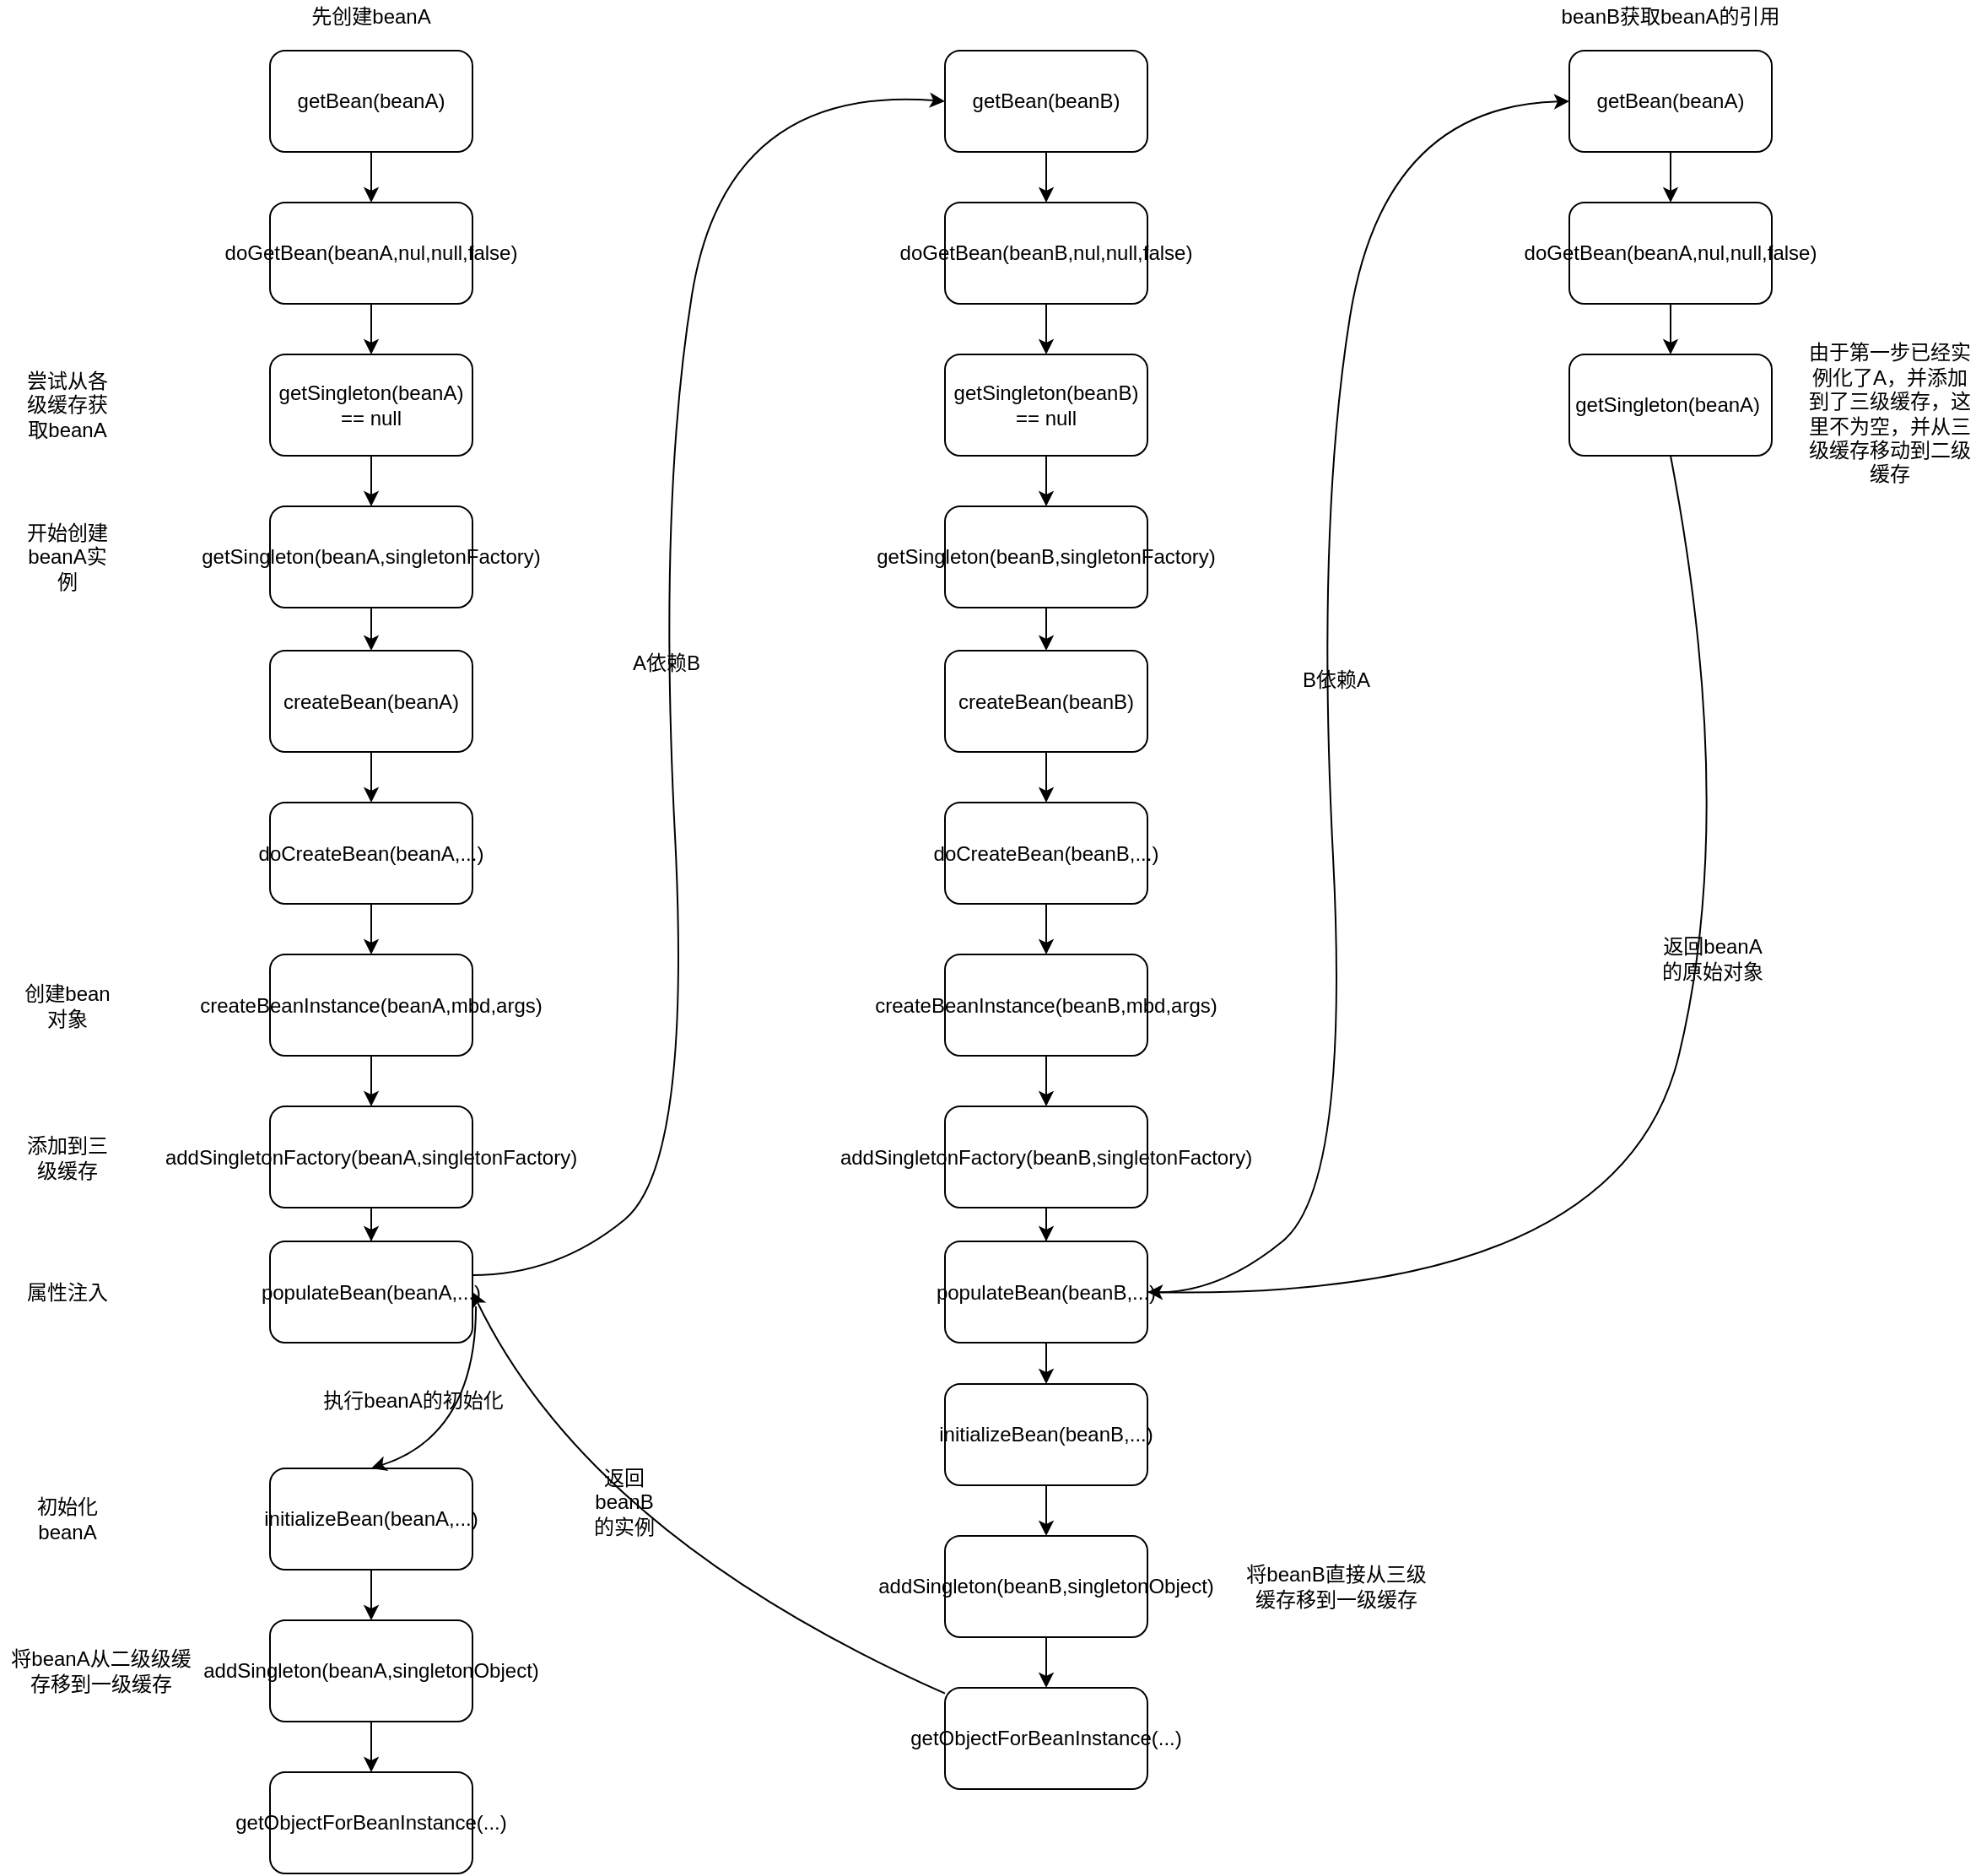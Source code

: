 <mxfile>
    <diagram id="y1xc4jf51siMb-PRMh2c" name="第 1 页">
        <mxGraphModel dx="1118" dy="790" grid="1" gridSize="10" guides="1" tooltips="1" connect="1" arrows="1" fold="1" page="1" pageScale="1" pageWidth="827" pageHeight="1169" math="0" shadow="0">
            <root>
                <mxCell id="0"/>
                <mxCell id="1" parent="0"/>
                <mxCell id="32" style="edgeStyle=orthogonalEdgeStyle;rounded=0;orthogonalLoop=1;jettySize=auto;html=1;" edge="1" parent="1" source="3" target="5">
                    <mxGeometry relative="1" as="geometry"/>
                </mxCell>
                <mxCell id="3" value="getBean(beanA)" style="rounded=1;whiteSpace=wrap;html=1;" vertex="1" parent="1">
                    <mxGeometry x="160" y="80" width="120" height="60" as="geometry"/>
                </mxCell>
                <mxCell id="4" value="先创建beanA" style="text;html=1;strokeColor=none;fillColor=none;align=center;verticalAlign=middle;whiteSpace=wrap;rounded=0;" vertex="1" parent="1">
                    <mxGeometry x="180" y="50" width="80" height="20" as="geometry"/>
                </mxCell>
                <mxCell id="33" style="edgeStyle=orthogonalEdgeStyle;rounded=0;orthogonalLoop=1;jettySize=auto;html=1;" edge="1" parent="1" source="5" target="6">
                    <mxGeometry relative="1" as="geometry"/>
                </mxCell>
                <mxCell id="5" value="doGetBean(beanA,nul,null,false)" style="rounded=1;whiteSpace=wrap;html=1;" vertex="1" parent="1">
                    <mxGeometry x="160" y="170" width="120" height="60" as="geometry"/>
                </mxCell>
                <mxCell id="34" style="edgeStyle=orthogonalEdgeStyle;rounded=0;orthogonalLoop=1;jettySize=auto;html=1;" edge="1" parent="1" source="6" target="9">
                    <mxGeometry relative="1" as="geometry"/>
                </mxCell>
                <mxCell id="6" value="getSingleton(beanA) == null" style="rounded=1;whiteSpace=wrap;html=1;" vertex="1" parent="1">
                    <mxGeometry x="160" y="260" width="120" height="60" as="geometry"/>
                </mxCell>
                <mxCell id="35" style="edgeStyle=orthogonalEdgeStyle;rounded=0;orthogonalLoop=1;jettySize=auto;html=1;" edge="1" parent="1" source="8" target="14">
                    <mxGeometry relative="1" as="geometry"/>
                </mxCell>
                <mxCell id="8" value="createBean(beanA)" style="rounded=1;whiteSpace=wrap;html=1;" vertex="1" parent="1">
                    <mxGeometry x="160" y="435.5" width="120" height="60" as="geometry"/>
                </mxCell>
                <mxCell id="40" style="edgeStyle=orthogonalEdgeStyle;rounded=0;orthogonalLoop=1;jettySize=auto;html=1;" edge="1" parent="1" source="9" target="8">
                    <mxGeometry relative="1" as="geometry"/>
                </mxCell>
                <mxCell id="9" value="getSingleton(beanA,singletonFactory)" style="rounded=1;whiteSpace=wrap;html=1;" vertex="1" parent="1">
                    <mxGeometry x="160" y="350" width="120" height="60" as="geometry"/>
                </mxCell>
                <mxCell id="11" value="populateBean(beanA,...)" style="rounded=1;whiteSpace=wrap;html=1;" vertex="1" parent="1">
                    <mxGeometry x="160" y="785.5" width="120" height="60" as="geometry"/>
                </mxCell>
                <mxCell id="39" style="edgeStyle=orthogonalEdgeStyle;rounded=0;orthogonalLoop=1;jettySize=auto;html=1;" edge="1" parent="1" source="12" target="11">
                    <mxGeometry relative="1" as="geometry"/>
                </mxCell>
                <mxCell id="12" value="addSingletonFactory(beanA,singletonFactory)" style="rounded=1;whiteSpace=wrap;html=1;" vertex="1" parent="1">
                    <mxGeometry x="160" y="705.5" width="120" height="60" as="geometry"/>
                </mxCell>
                <mxCell id="37" style="edgeStyle=orthogonalEdgeStyle;rounded=0;orthogonalLoop=1;jettySize=auto;html=1;" edge="1" parent="1" source="13" target="12">
                    <mxGeometry relative="1" as="geometry"/>
                </mxCell>
                <mxCell id="13" value="createBeanInstance(beanA,mbd,args)" style="rounded=1;whiteSpace=wrap;html=1;" vertex="1" parent="1">
                    <mxGeometry x="160" y="615.5" width="120" height="60" as="geometry"/>
                </mxCell>
                <mxCell id="36" style="edgeStyle=orthogonalEdgeStyle;rounded=0;orthogonalLoop=1;jettySize=auto;html=1;" edge="1" parent="1" source="14" target="13">
                    <mxGeometry relative="1" as="geometry"/>
                </mxCell>
                <mxCell id="14" value="doCreateBean(beanA,...)" style="rounded=1;whiteSpace=wrap;html=1;" vertex="1" parent="1">
                    <mxGeometry x="160" y="525.5" width="120" height="60" as="geometry"/>
                </mxCell>
                <mxCell id="15" value="尝试从各级缓存获取beanA" style="text;html=1;strokeColor=none;fillColor=none;align=center;verticalAlign=middle;whiteSpace=wrap;rounded=0;" vertex="1" parent="1">
                    <mxGeometry x="10" y="270" width="60" height="40" as="geometry"/>
                </mxCell>
                <mxCell id="16" value="开始创建beanA实例" style="text;html=1;strokeColor=none;fillColor=none;align=center;verticalAlign=middle;whiteSpace=wrap;rounded=0;" vertex="1" parent="1">
                    <mxGeometry x="10" y="360" width="60" height="40" as="geometry"/>
                </mxCell>
                <mxCell id="18" value="创建bean对象" style="text;html=1;strokeColor=none;fillColor=none;align=center;verticalAlign=middle;whiteSpace=wrap;rounded=0;" vertex="1" parent="1">
                    <mxGeometry x="10" y="625.5" width="60" height="40" as="geometry"/>
                </mxCell>
                <mxCell id="19" value="添加到三级缓存" style="text;html=1;strokeColor=none;fillColor=none;align=center;verticalAlign=middle;whiteSpace=wrap;rounded=0;" vertex="1" parent="1">
                    <mxGeometry x="10" y="715.5" width="60" height="40" as="geometry"/>
                </mxCell>
                <mxCell id="20" value="属性注入" style="text;html=1;strokeColor=none;fillColor=none;align=center;verticalAlign=middle;whiteSpace=wrap;rounded=0;" vertex="1" parent="1">
                    <mxGeometry x="10" y="795.5" width="60" height="40" as="geometry"/>
                </mxCell>
                <mxCell id="41" style="edgeStyle=orthogonalEdgeStyle;rounded=0;orthogonalLoop=1;jettySize=auto;html=1;entryX=0.5;entryY=0;entryDx=0;entryDy=0;" edge="1" parent="1" source="21" target="22">
                    <mxGeometry relative="1" as="geometry"/>
                </mxCell>
                <mxCell id="21" value="getBean(beanB)" style="rounded=1;whiteSpace=wrap;html=1;" vertex="1" parent="1">
                    <mxGeometry x="560" y="80" width="120" height="60" as="geometry"/>
                </mxCell>
                <mxCell id="42" style="edgeStyle=orthogonalEdgeStyle;rounded=0;orthogonalLoop=1;jettySize=auto;html=1;" edge="1" parent="1" source="22" target="23">
                    <mxGeometry relative="1" as="geometry"/>
                </mxCell>
                <mxCell id="22" value="doGetBean(beanB,nul,null,false)" style="rounded=1;whiteSpace=wrap;html=1;" vertex="1" parent="1">
                    <mxGeometry x="560" y="170" width="120" height="60" as="geometry"/>
                </mxCell>
                <mxCell id="43" style="edgeStyle=orthogonalEdgeStyle;rounded=0;orthogonalLoop=1;jettySize=auto;html=1;" edge="1" parent="1" source="23" target="25">
                    <mxGeometry relative="1" as="geometry"/>
                </mxCell>
                <mxCell id="23" value="getSingleton(beanB) == null" style="rounded=1;whiteSpace=wrap;html=1;" vertex="1" parent="1">
                    <mxGeometry x="560" y="260" width="120" height="60" as="geometry"/>
                </mxCell>
                <mxCell id="45" style="edgeStyle=orthogonalEdgeStyle;rounded=0;orthogonalLoop=1;jettySize=auto;html=1;" edge="1" parent="1" source="24" target="29">
                    <mxGeometry relative="1" as="geometry"/>
                </mxCell>
                <mxCell id="24" value="createBean(beanB)" style="rounded=1;whiteSpace=wrap;html=1;" vertex="1" parent="1">
                    <mxGeometry x="560" y="435.5" width="120" height="60" as="geometry"/>
                </mxCell>
                <mxCell id="44" style="edgeStyle=orthogonalEdgeStyle;rounded=0;orthogonalLoop=1;jettySize=auto;html=1;" edge="1" parent="1" source="25" target="24">
                    <mxGeometry relative="1" as="geometry"/>
                </mxCell>
                <mxCell id="25" value="getSingleton(beanB,singletonFactory)" style="rounded=1;whiteSpace=wrap;html=1;" vertex="1" parent="1">
                    <mxGeometry x="560" y="350" width="120" height="60" as="geometry"/>
                </mxCell>
                <mxCell id="64" style="edgeStyle=orthogonalEdgeStyle;rounded=0;orthogonalLoop=1;jettySize=auto;html=1;" edge="1" parent="1" source="26" target="56">
                    <mxGeometry relative="1" as="geometry"/>
                </mxCell>
                <mxCell id="26" value="populateBean(beanB,...)" style="rounded=1;whiteSpace=wrap;html=1;" vertex="1" parent="1">
                    <mxGeometry x="560" y="785.5" width="120" height="60" as="geometry"/>
                </mxCell>
                <mxCell id="48" style="edgeStyle=orthogonalEdgeStyle;rounded=0;orthogonalLoop=1;jettySize=auto;html=1;" edge="1" parent="1" source="27" target="26">
                    <mxGeometry relative="1" as="geometry"/>
                </mxCell>
                <mxCell id="27" value="addSingletonFactory(beanB,singletonFactory)" style="rounded=1;whiteSpace=wrap;html=1;" vertex="1" parent="1">
                    <mxGeometry x="560" y="705.5" width="120" height="60" as="geometry"/>
                </mxCell>
                <mxCell id="47" style="edgeStyle=orthogonalEdgeStyle;rounded=0;orthogonalLoop=1;jettySize=auto;html=1;" edge="1" parent="1" source="28" target="27">
                    <mxGeometry relative="1" as="geometry"/>
                </mxCell>
                <mxCell id="28" value="createBeanInstance(beanB,mbd,args)" style="rounded=1;whiteSpace=wrap;html=1;" vertex="1" parent="1">
                    <mxGeometry x="560" y="615.5" width="120" height="60" as="geometry"/>
                </mxCell>
                <mxCell id="46" style="edgeStyle=orthogonalEdgeStyle;rounded=0;orthogonalLoop=1;jettySize=auto;html=1;" edge="1" parent="1" source="29" target="28">
                    <mxGeometry relative="1" as="geometry"/>
                </mxCell>
                <mxCell id="29" value="doCreateBean(beanB,...)" style="rounded=1;whiteSpace=wrap;html=1;" vertex="1" parent="1">
                    <mxGeometry x="560" y="525.5" width="120" height="60" as="geometry"/>
                </mxCell>
                <mxCell id="30" value="" style="curved=1;endArrow=classic;html=1;entryX=0;entryY=0.5;entryDx=0;entryDy=0;" edge="1" parent="1" target="21">
                    <mxGeometry width="50" height="50" relative="1" as="geometry">
                        <mxPoint x="280" y="805.5" as="sourcePoint"/>
                        <mxPoint x="330" y="755.5" as="targetPoint"/>
                        <Array as="points">
                            <mxPoint x="330" y="805.5"/>
                            <mxPoint x="410" y="740"/>
                            <mxPoint x="390" y="350"/>
                            <mxPoint x="430" y="100"/>
                        </Array>
                    </mxGeometry>
                </mxCell>
                <mxCell id="31" value="A依赖B" style="text;html=1;strokeColor=none;fillColor=none;align=center;verticalAlign=middle;whiteSpace=wrap;rounded=0;" vertex="1" parent="1">
                    <mxGeometry x="360" y="436" width="70" height="14" as="geometry"/>
                </mxCell>
                <mxCell id="49" style="edgeStyle=orthogonalEdgeStyle;rounded=0;orthogonalLoop=1;jettySize=auto;html=1;entryX=0.5;entryY=0;entryDx=0;entryDy=0;" edge="1" source="50" target="52" parent="1">
                    <mxGeometry relative="1" as="geometry"/>
                </mxCell>
                <mxCell id="50" value="getBean(beanA)" style="rounded=1;whiteSpace=wrap;html=1;" vertex="1" parent="1">
                    <mxGeometry x="930" y="80" width="120" height="60" as="geometry"/>
                </mxCell>
                <mxCell id="51" style="edgeStyle=orthogonalEdgeStyle;rounded=0;orthogonalLoop=1;jettySize=auto;html=1;" edge="1" source="52" target="53" parent="1">
                    <mxGeometry relative="1" as="geometry"/>
                </mxCell>
                <mxCell id="52" value="doGetBean(beanA,nul,null,false)" style="rounded=1;whiteSpace=wrap;html=1;" vertex="1" parent="1">
                    <mxGeometry x="930" y="170" width="120" height="60" as="geometry"/>
                </mxCell>
                <mxCell id="53" value="getSingleton(beanA)&amp;nbsp;" style="rounded=1;whiteSpace=wrap;html=1;" vertex="1" parent="1">
                    <mxGeometry x="930" y="260" width="120" height="60" as="geometry"/>
                </mxCell>
                <mxCell id="54" value="" style="curved=1;endArrow=classic;html=1;entryX=0;entryY=0.5;entryDx=0;entryDy=0;exitX=1;exitY=0.5;exitDx=0;exitDy=0;" edge="1" parent="1" source="26" target="50">
                    <mxGeometry width="50" height="50" relative="1" as="geometry">
                        <mxPoint x="690" y="818" as="sourcePoint"/>
                        <mxPoint x="950" y="122.75" as="targetPoint"/>
                        <Array as="points">
                            <mxPoint x="720" y="818.25"/>
                            <mxPoint x="800" y="752.75"/>
                            <mxPoint x="780" y="362.75"/>
                            <mxPoint x="820" y="112.75"/>
                        </Array>
                    </mxGeometry>
                </mxCell>
                <mxCell id="55" value="" style="curved=1;endArrow=classic;html=1;exitX=0.5;exitY=1;exitDx=0;exitDy=0;entryX=1;entryY=0.5;entryDx=0;entryDy=0;" edge="1" parent="1" source="53" target="26">
                    <mxGeometry width="50" height="50" relative="1" as="geometry">
                        <mxPoint x="980" y="530" as="sourcePoint"/>
                        <mxPoint x="1030" y="480" as="targetPoint"/>
                        <Array as="points">
                            <mxPoint x="1030" y="530"/>
                            <mxPoint x="960" y="820"/>
                        </Array>
                    </mxGeometry>
                </mxCell>
                <mxCell id="65" style="edgeStyle=orthogonalEdgeStyle;rounded=0;orthogonalLoop=1;jettySize=auto;html=1;" edge="1" parent="1" source="56" target="57">
                    <mxGeometry relative="1" as="geometry"/>
                </mxCell>
                <mxCell id="56" value="initializeBean(beanB,...)" style="rounded=1;whiteSpace=wrap;html=1;" vertex="1" parent="1">
                    <mxGeometry x="560" y="870" width="120" height="60" as="geometry"/>
                </mxCell>
                <mxCell id="66" style="edgeStyle=orthogonalEdgeStyle;rounded=0;orthogonalLoop=1;jettySize=auto;html=1;entryX=0.5;entryY=0;entryDx=0;entryDy=0;" edge="1" parent="1" source="57" target="58">
                    <mxGeometry relative="1" as="geometry"/>
                </mxCell>
                <mxCell id="57" value="addSingleton(beanB,singletonObject)" style="rounded=1;whiteSpace=wrap;html=1;" vertex="1" parent="1">
                    <mxGeometry x="560" y="960" width="120" height="60" as="geometry"/>
                </mxCell>
                <mxCell id="58" value="getObjectForBeanInstance(...)" style="rounded=1;whiteSpace=wrap;html=1;" vertex="1" parent="1">
                    <mxGeometry x="560" y="1050" width="120" height="60" as="geometry"/>
                </mxCell>
                <mxCell id="59" value="B依赖A" style="text;html=1;strokeColor=none;fillColor=none;align=center;verticalAlign=middle;whiteSpace=wrap;rounded=0;" vertex="1" parent="1">
                    <mxGeometry x="757" y="446" width="70" height="14" as="geometry"/>
                </mxCell>
                <mxCell id="61" value="beanB获取beanA的引用" style="text;html=1;strokeColor=none;fillColor=none;align=center;verticalAlign=middle;whiteSpace=wrap;rounded=0;" vertex="1" parent="1">
                    <mxGeometry x="920" y="50" width="140" height="20" as="geometry"/>
                </mxCell>
                <mxCell id="62" value="由于第一步已经实例化了A，并添加到了三级缓存，这里不为空，并从三级缓存移动到二级缓存" style="text;html=1;strokeColor=none;fillColor=none;align=center;verticalAlign=middle;whiteSpace=wrap;rounded=0;" vertex="1" parent="1">
                    <mxGeometry x="1070" y="250" width="100" height="90" as="geometry"/>
                </mxCell>
                <mxCell id="63" value="返回beanA的原始对象" style="text;html=1;strokeColor=none;fillColor=none;align=center;verticalAlign=middle;whiteSpace=wrap;rounded=0;" vertex="1" parent="1">
                    <mxGeometry x="980" y="606" width="70" height="24" as="geometry"/>
                </mxCell>
                <mxCell id="67" value="" style="curved=1;endArrow=classic;html=1;entryX=1;entryY=0.5;entryDx=0;entryDy=0;" edge="1" parent="1" source="58" target="11">
                    <mxGeometry width="50" height="50" relative="1" as="geometry">
                        <mxPoint x="390" y="1020" as="sourcePoint"/>
                        <mxPoint x="440" y="970" as="targetPoint"/>
                        <Array as="points">
                            <mxPoint x="350" y="960"/>
                        </Array>
                    </mxGeometry>
                </mxCell>
                <mxCell id="68" value="返回beanB的实例" style="text;html=1;strokeColor=none;fillColor=none;align=center;verticalAlign=middle;whiteSpace=wrap;rounded=0;" vertex="1" parent="1">
                    <mxGeometry x="350" y="930" width="40" height="20" as="geometry"/>
                </mxCell>
                <mxCell id="69" style="edgeStyle=orthogonalEdgeStyle;rounded=0;orthogonalLoop=1;jettySize=auto;html=1;" edge="1" source="70" target="72" parent="1">
                    <mxGeometry relative="1" as="geometry"/>
                </mxCell>
                <mxCell id="70" value="initializeBean(beanA,...)" style="rounded=1;whiteSpace=wrap;html=1;" vertex="1" parent="1">
                    <mxGeometry x="160" y="920" width="120" height="60" as="geometry"/>
                </mxCell>
                <mxCell id="71" style="edgeStyle=orthogonalEdgeStyle;rounded=0;orthogonalLoop=1;jettySize=auto;html=1;entryX=0.5;entryY=0;entryDx=0;entryDy=0;" edge="1" source="72" target="73" parent="1">
                    <mxGeometry relative="1" as="geometry"/>
                </mxCell>
                <mxCell id="72" value="addSingleton(beanA,singletonObject)" style="rounded=1;whiteSpace=wrap;html=1;" vertex="1" parent="1">
                    <mxGeometry x="160" y="1010" width="120" height="60" as="geometry"/>
                </mxCell>
                <mxCell id="73" value="getObjectForBeanInstance(...)" style="rounded=1;whiteSpace=wrap;html=1;" vertex="1" parent="1">
                    <mxGeometry x="160" y="1100" width="120" height="60" as="geometry"/>
                </mxCell>
                <mxCell id="74" value="" style="curved=1;endArrow=classic;html=1;exitX=1.017;exitY=0.642;exitDx=0;exitDy=0;exitPerimeter=0;entryX=0.5;entryY=0;entryDx=0;entryDy=0;" edge="1" parent="1" source="11" target="70">
                    <mxGeometry width="50" height="50" relative="1" as="geometry">
                        <mxPoint x="350" y="870" as="sourcePoint"/>
                        <mxPoint x="400" y="820" as="targetPoint"/>
                        <Array as="points">
                            <mxPoint x="282" y="900"/>
                        </Array>
                    </mxGeometry>
                </mxCell>
                <mxCell id="75" value="初始化beanA" style="text;html=1;strokeColor=none;fillColor=none;align=center;verticalAlign=middle;whiteSpace=wrap;rounded=0;" vertex="1" parent="1">
                    <mxGeometry x="20" y="940" width="40" height="20" as="geometry"/>
                </mxCell>
                <mxCell id="77" value="执行beanA的初始化" style="text;html=1;strokeColor=none;fillColor=none;align=center;verticalAlign=middle;whiteSpace=wrap;rounded=0;" vertex="1" parent="1">
                    <mxGeometry x="190" y="850" width="110" height="60" as="geometry"/>
                </mxCell>
                <mxCell id="79" value="将beanB直接从三级缓存移到一级缓存" style="text;html=1;strokeColor=none;fillColor=none;align=center;verticalAlign=middle;whiteSpace=wrap;rounded=0;" vertex="1" parent="1">
                    <mxGeometry x="732" y="970" width="120" height="40" as="geometry"/>
                </mxCell>
                <mxCell id="80" value="将beanA从二级级缓存移到一级缓存" style="text;html=1;strokeColor=none;fillColor=none;align=center;verticalAlign=middle;whiteSpace=wrap;rounded=0;" vertex="1" parent="1">
                    <mxGeometry y="1020" width="120" height="40" as="geometry"/>
                </mxCell>
            </root>
        </mxGraphModel>
    </diagram>
</mxfile>